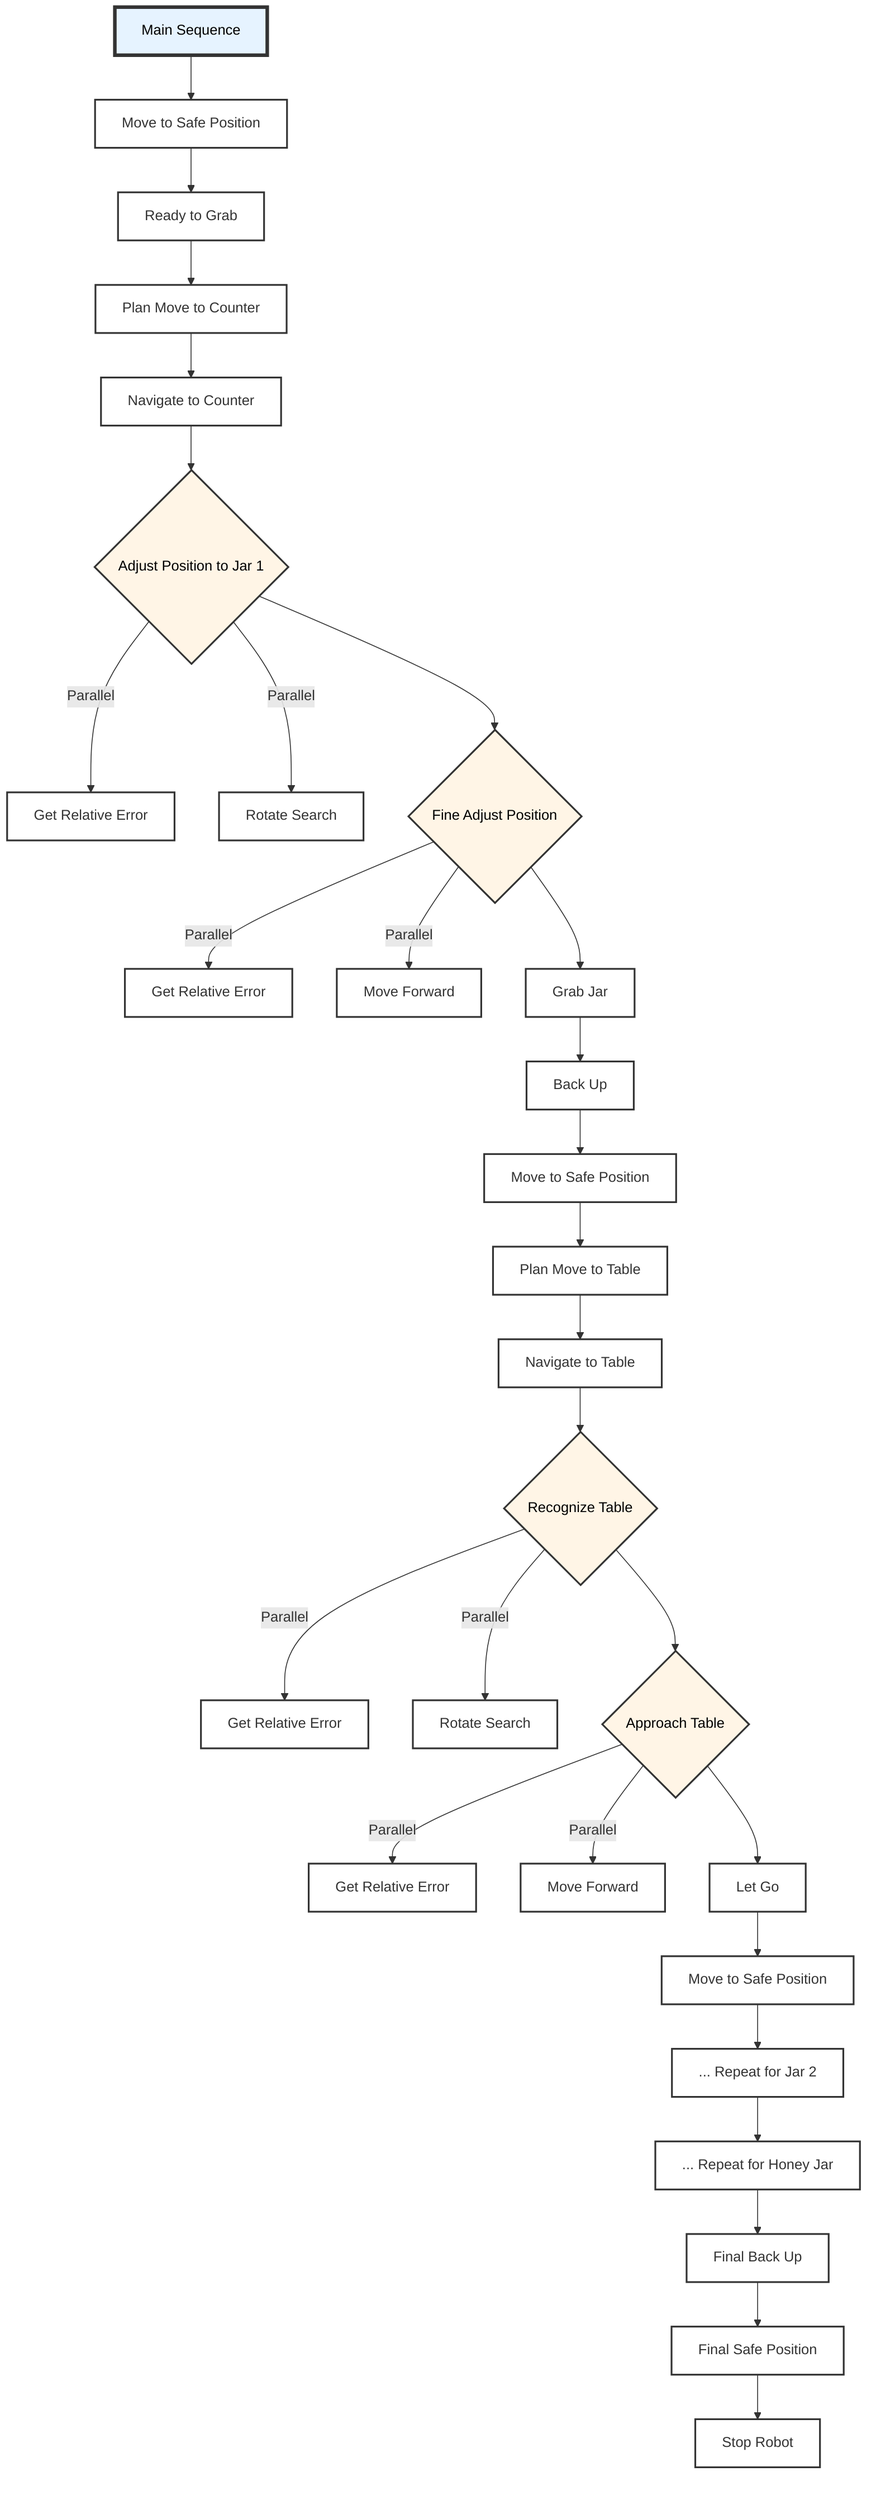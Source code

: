 graph TD
    A[Main Sequence] --> B[Move to Safe Position]
    B --> C[Ready to Grab]
    C --> D[Plan Move to Counter]
    D --> E[Navigate to Counter]
    
    E --> F{Adjust Position to Jar 1}
    F --> |Parallel| G1[Get Relative Error]
    F --> |Parallel| G2[Rotate Search]
    
    F --> H{Fine Adjust Position}
    H --> |Parallel| I1[Get Relative Error]
    H --> |Parallel| I2[Move Forward]
    
    H --> J[Grab Jar]
    J --> K[Back Up]
    K --> L[Move to Safe Position]
    
    L --> M[Plan Move to Table]
    M --> N[Navigate to Table]
    
    N --> O{Recognize Table}
    O --> |Parallel| P1[Get Relative Error]
    O --> |Parallel| P2[Rotate Search]
    
    O --> Q{Approach Table}
    Q --> |Parallel| R1[Get Relative Error]
    Q --> |Parallel| R2[Move Forward]
    
    Q --> S[Let Go]
    S --> T[Move to Safe Position]
    
    T --> U[... Repeat for Jar 2]
    U --> V[... Repeat for Honey Jar]
    
    V --> W[Final Back Up]
    W --> X[Final Safe Position]
    X --> Y[Stop Robot]

    classDef default fill:#fff,stroke:#333,stroke-width:2px
    classDef main fill:#e6f3ff,stroke:#333,stroke-width:4px,color:#000
    classDef parallel fill:#fff5e6,stroke:#333,stroke-width:2px,color:#000
    
    class A main
    class F,H,O,Q parallel